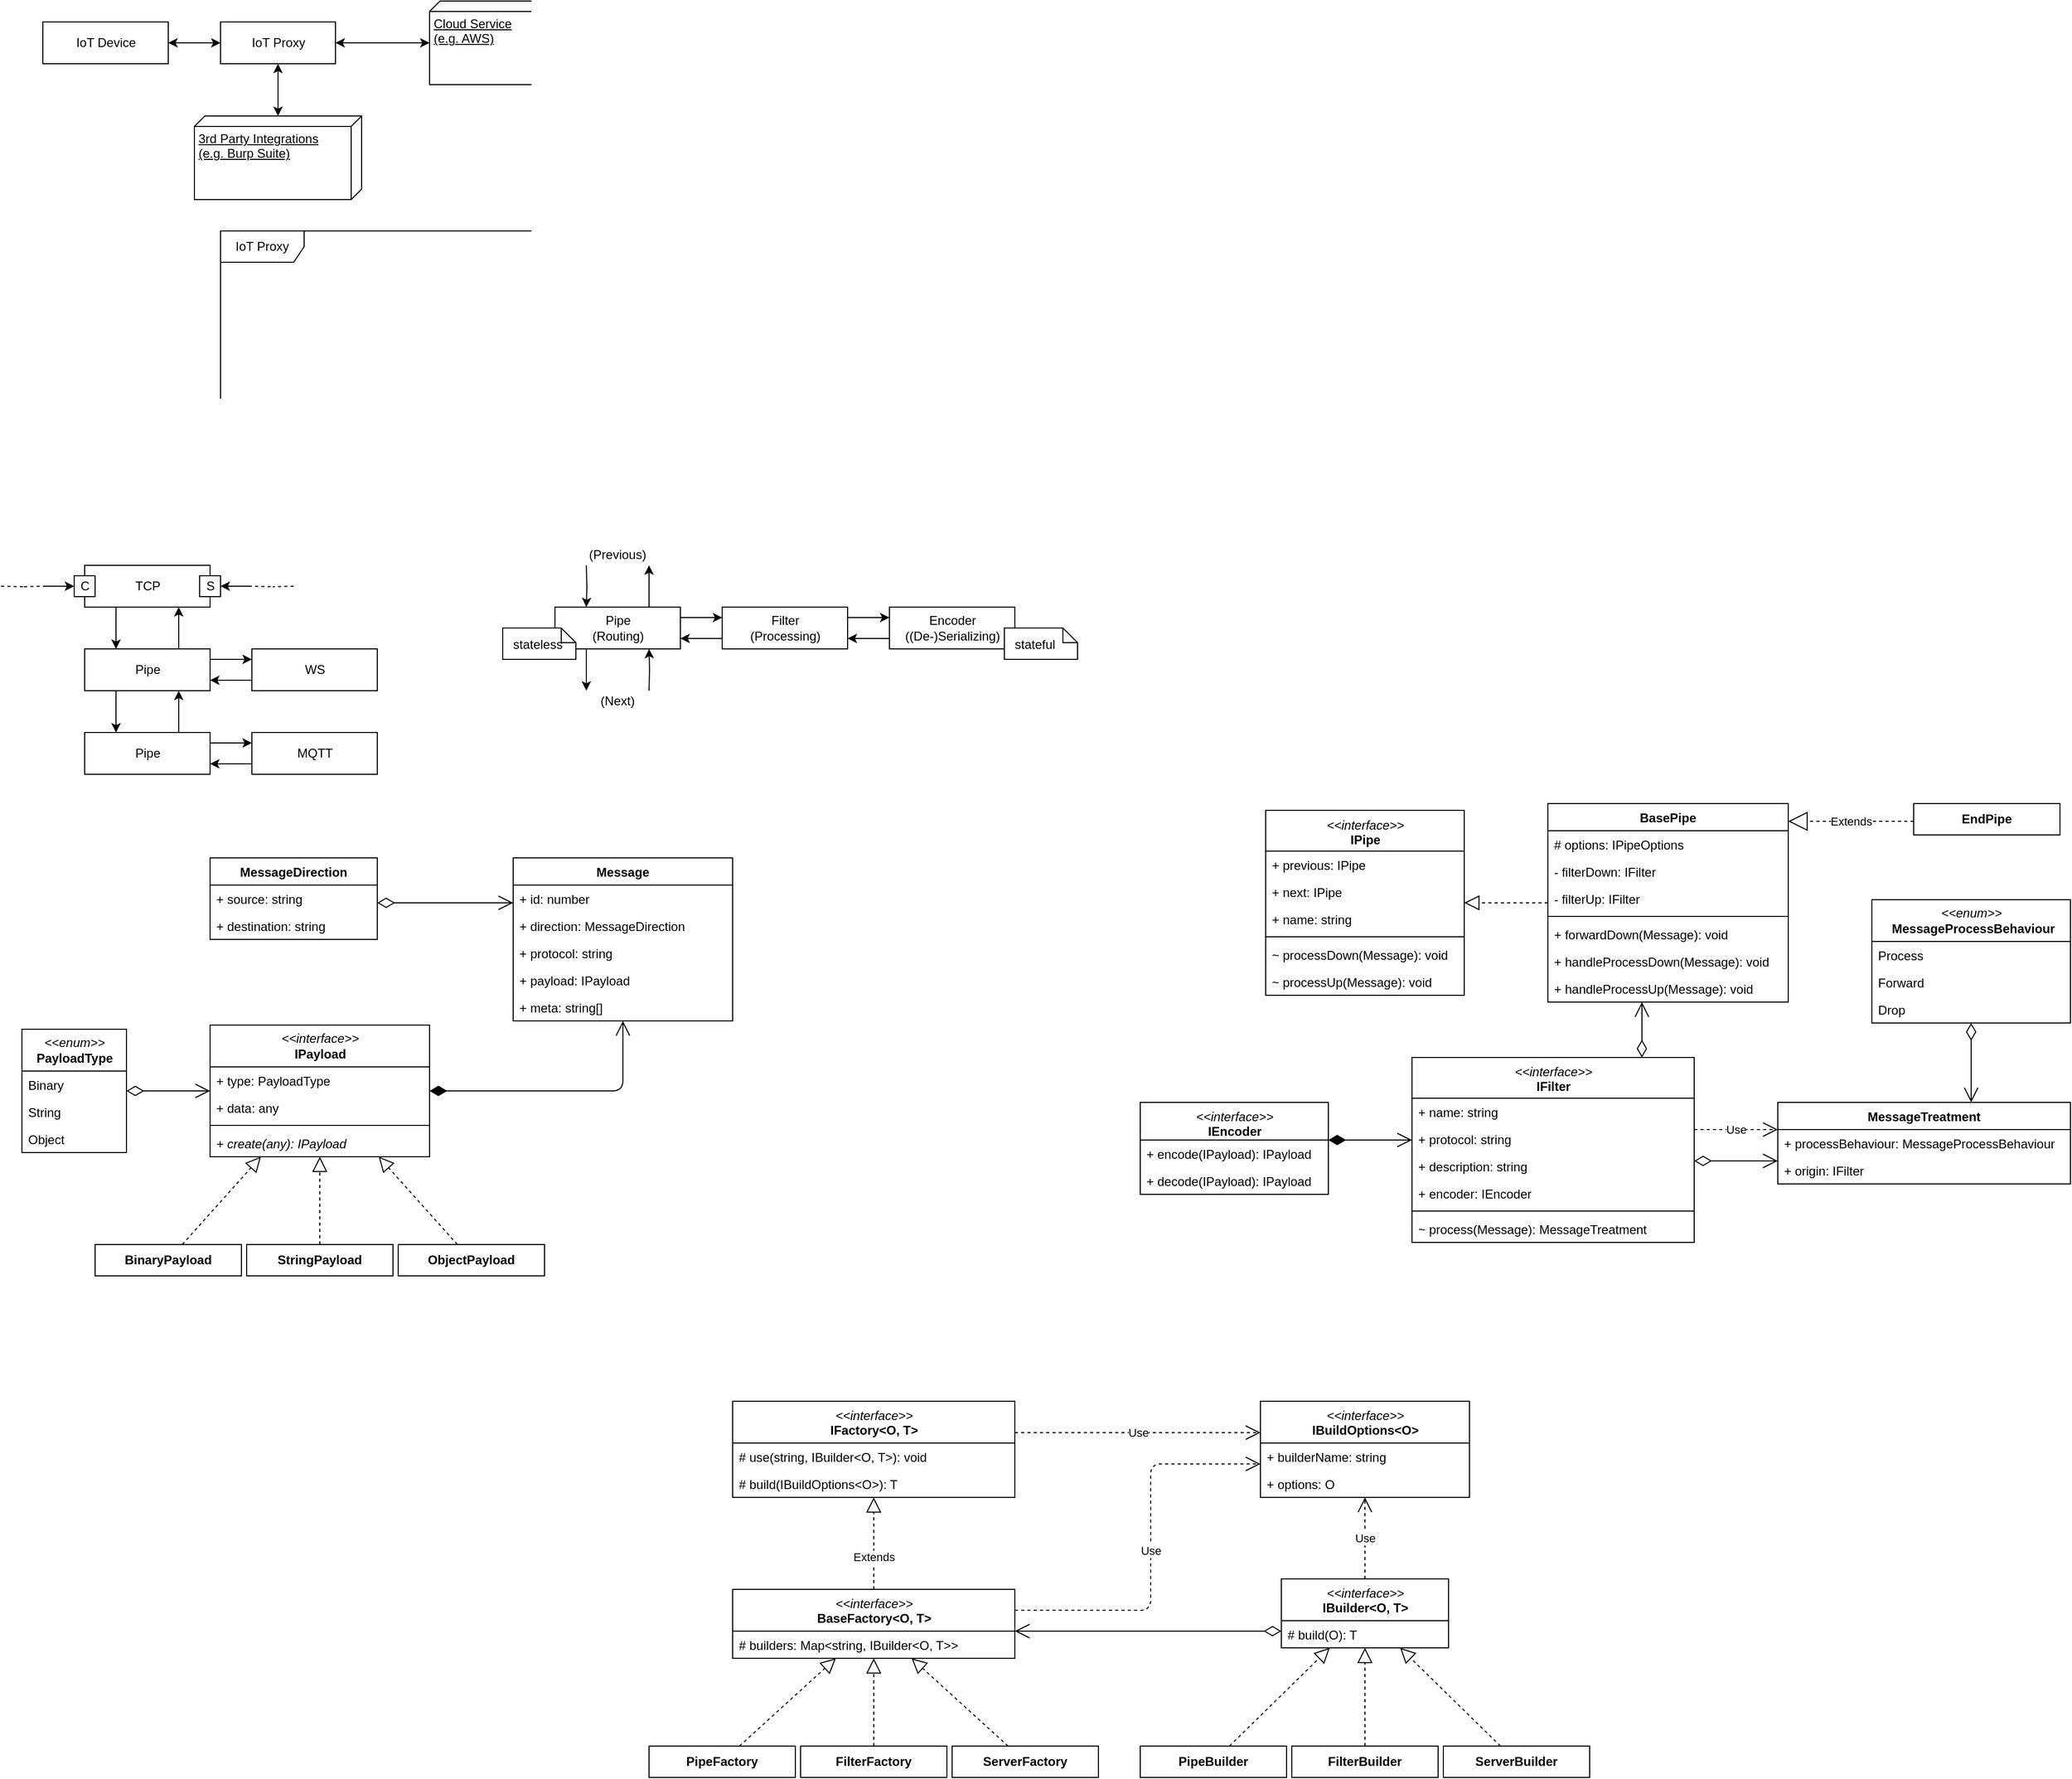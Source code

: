 <mxfile version="14.5.1" type="device"><diagram name="Page-1" id="e7e014a7-5840-1c2e-5031-d8a46d1fe8dd"><mxGraphModel dx="1182" dy="813" grid="1" gridSize="10" guides="1" tooltips="1" connect="1" arrows="1" fold="1" page="1" pageScale="1" pageWidth="1169" pageHeight="826" background="#ffffff" math="0" shadow="0"><root><mxCell id="0"/><mxCell id="1" parent="0"/><mxCell id="iKlDt2fpIuwEE6-8J945-50" style="edgeStyle=orthogonalEdgeStyle;rounded=0;orthogonalLoop=1;jettySize=auto;html=1;startArrow=classic;startFill=1;" parent="1" source="iKlDt2fpIuwEE6-8J945-46" target="MWTmTmemKWHhDhyooU7f-3" edge="1"><mxGeometry relative="1" as="geometry"><mxPoint x="320" y="140" as="targetPoint"/></mxGeometry></mxCell><mxCell id="iKlDt2fpIuwEE6-8J945-46" value="IoT Device" style="html=1;" parent="1" vertex="1"><mxGeometry x="190" y="120" width="120" height="40" as="geometry"/></mxCell><mxCell id="iKlDt2fpIuwEE6-8J945-71" style="edgeStyle=orthogonalEdgeStyle;rounded=0;orthogonalLoop=1;jettySize=auto;html=1;exitX=1;exitY=0.25;exitDx=0;exitDy=0;entryX=0;entryY=0.25;entryDx=0;entryDy=0;" parent="1" source="iKlDt2fpIuwEE6-8J945-68" target="iKlDt2fpIuwEE6-8J945-69" edge="1"><mxGeometry relative="1" as="geometry"/></mxCell><mxCell id="iKlDt2fpIuwEE6-8J945-78" style="edgeStyle=orthogonalEdgeStyle;rounded=0;orthogonalLoop=1;jettySize=auto;html=1;exitX=0.75;exitY=0;exitDx=0;exitDy=0;entryX=0.75;entryY=1;entryDx=0;entryDy=0;" parent="1" source="iKlDt2fpIuwEE6-8J945-68" target="iKlDt2fpIuwEE6-8J945-74" edge="1"><mxGeometry relative="1" as="geometry"/></mxCell><mxCell id="iKlDt2fpIuwEE6-8J945-68" value="Pipe" style="html=1;" parent="1" vertex="1"><mxGeometry x="230" y="800" width="120" height="40" as="geometry"/></mxCell><mxCell id="iKlDt2fpIuwEE6-8J945-72" style="edgeStyle=orthogonalEdgeStyle;rounded=0;orthogonalLoop=1;jettySize=auto;html=1;exitX=0;exitY=0.75;exitDx=0;exitDy=0;entryX=1;entryY=0.75;entryDx=0;entryDy=0;" parent="1" source="iKlDt2fpIuwEE6-8J945-69" target="iKlDt2fpIuwEE6-8J945-68" edge="1"><mxGeometry relative="1" as="geometry"/></mxCell><mxCell id="iKlDt2fpIuwEE6-8J945-69" value="MQTT" style="html=1;" parent="1" vertex="1"><mxGeometry x="390" y="800" width="120" height="40" as="geometry"/></mxCell><mxCell id="iKlDt2fpIuwEE6-8J945-77" style="edgeStyle=orthogonalEdgeStyle;rounded=0;orthogonalLoop=1;jettySize=auto;html=1;exitX=0.25;exitY=1;exitDx=0;exitDy=0;entryX=0.25;entryY=0;entryDx=0;entryDy=0;" parent="1" source="iKlDt2fpIuwEE6-8J945-74" target="iKlDt2fpIuwEE6-8J945-68" edge="1"><mxGeometry relative="1" as="geometry"/></mxCell><mxCell id="iKlDt2fpIuwEE6-8J945-97" style="edgeStyle=orthogonalEdgeStyle;rounded=0;orthogonalLoop=1;jettySize=auto;html=1;exitX=0.75;exitY=0;exitDx=0;exitDy=0;entryX=0.75;entryY=1;entryDx=0;entryDy=0;" parent="1" source="iKlDt2fpIuwEE6-8J945-74" target="iKlDt2fpIuwEE6-8J945-76" edge="1"><mxGeometry relative="1" as="geometry"/></mxCell><mxCell id="iKlDt2fpIuwEE6-8J945-101" style="edgeStyle=orthogonalEdgeStyle;rounded=0;orthogonalLoop=1;jettySize=auto;html=1;exitX=1;exitY=0.25;exitDx=0;exitDy=0;entryX=0;entryY=0.25;entryDx=0;entryDy=0;" parent="1" source="iKlDt2fpIuwEE6-8J945-74" target="iKlDt2fpIuwEE6-8J945-100" edge="1"><mxGeometry relative="1" as="geometry"/></mxCell><mxCell id="iKlDt2fpIuwEE6-8J945-74" value="Pipe" style="html=1;" parent="1" vertex="1"><mxGeometry x="230" y="720" width="120" height="40" as="geometry"/></mxCell><mxCell id="iKlDt2fpIuwEE6-8J945-96" style="edgeStyle=orthogonalEdgeStyle;rounded=0;orthogonalLoop=1;jettySize=auto;html=1;exitX=0.25;exitY=1;exitDx=0;exitDy=0;entryX=0.25;entryY=0;entryDx=0;entryDy=0;" parent="1" source="iKlDt2fpIuwEE6-8J945-76" target="iKlDt2fpIuwEE6-8J945-74" edge="1"><mxGeometry relative="1" as="geometry"/></mxCell><mxCell id="iKlDt2fpIuwEE6-8J945-76" value="TCP" style="html=1;" parent="1" vertex="1"><mxGeometry x="230" y="640" width="120" height="40" as="geometry"/></mxCell><mxCell id="iKlDt2fpIuwEE6-8J945-82" style="edgeStyle=orthogonalEdgeStyle;rounded=0;orthogonalLoop=1;jettySize=auto;html=1;exitX=0.75;exitY=0;exitDx=0;exitDy=0;entryX=0.75;entryY=1;entryDx=0;entryDy=0;" parent="1" source="iKlDt2fpIuwEE6-8J945-83" edge="1"><mxGeometry relative="1" as="geometry"><mxPoint x="770" y="640" as="targetPoint"/></mxGeometry></mxCell><mxCell id="iKlDt2fpIuwEE6-8J945-83" value="Pipe&lt;br&gt;(Routing)" style="html=1;" parent="1" vertex="1"><mxGeometry x="680" y="680" width="120" height="40" as="geometry"/></mxCell><mxCell id="iKlDt2fpIuwEE6-8J945-84" style="edgeStyle=orthogonalEdgeStyle;rounded=0;orthogonalLoop=1;jettySize=auto;html=1;entryX=0.25;entryY=0;entryDx=0;entryDy=0;" parent="1" target="iKlDt2fpIuwEE6-8J945-83" edge="1"><mxGeometry relative="1" as="geometry"><mxPoint x="710" y="640" as="sourcePoint"/></mxGeometry></mxCell><mxCell id="iKlDt2fpIuwEE6-8J945-86" value="(Previous)" style="text;html=1;strokeColor=none;fillColor=none;align=center;verticalAlign=middle;whiteSpace=wrap;rounded=0;" parent="1" vertex="1"><mxGeometry x="720" y="620" width="40" height="20" as="geometry"/></mxCell><mxCell id="iKlDt2fpIuwEE6-8J945-87" style="edgeStyle=orthogonalEdgeStyle;rounded=0;orthogonalLoop=1;jettySize=auto;html=1;exitX=0.25;exitY=1;exitDx=0;exitDy=0;" parent="1" source="iKlDt2fpIuwEE6-8J945-83" edge="1"><mxGeometry relative="1" as="geometry"><mxPoint x="720" y="650" as="sourcePoint"/><mxPoint x="710" y="760" as="targetPoint"/></mxGeometry></mxCell><mxCell id="iKlDt2fpIuwEE6-8J945-88" style="edgeStyle=orthogonalEdgeStyle;rounded=0;orthogonalLoop=1;jettySize=auto;html=1;entryX=0.75;entryY=1;entryDx=0;entryDy=0;" parent="1" target="iKlDt2fpIuwEE6-8J945-83" edge="1"><mxGeometry relative="1" as="geometry"><mxPoint x="770" y="760" as="sourcePoint"/><mxPoint x="780" y="650" as="targetPoint"/></mxGeometry></mxCell><mxCell id="iKlDt2fpIuwEE6-8J945-89" value="(Next)" style="text;html=1;strokeColor=none;fillColor=none;align=center;verticalAlign=middle;whiteSpace=wrap;rounded=0;" parent="1" vertex="1"><mxGeometry x="720" y="760" width="40" height="20" as="geometry"/></mxCell><mxCell id="iKlDt2fpIuwEE6-8J945-93" style="edgeStyle=orthogonalEdgeStyle;rounded=0;orthogonalLoop=1;jettySize=auto;html=1;exitX=1;exitY=0.25;exitDx=0;exitDy=0;entryX=0;entryY=0.25;entryDx=0;entryDy=0;" parent="1" source="iKlDt2fpIuwEE6-8J945-83" target="MWTmTmemKWHhDhyooU7f-8" edge="1"><mxGeometry relative="1" as="geometry"><mxPoint x="370" y="620" as="sourcePoint"/><mxPoint x="840" y="690" as="targetPoint"/></mxGeometry></mxCell><mxCell id="iKlDt2fpIuwEE6-8J945-95" style="edgeStyle=orthogonalEdgeStyle;rounded=0;orthogonalLoop=1;jettySize=auto;html=1;entryX=1;entryY=0.75;entryDx=0;entryDy=0;exitX=0;exitY=0.75;exitDx=0;exitDy=0;" parent="1" source="MWTmTmemKWHhDhyooU7f-8" target="iKlDt2fpIuwEE6-8J945-83" edge="1"><mxGeometry relative="1" as="geometry"><mxPoint x="840" y="710" as="sourcePoint"/><mxPoint x="850" y="700" as="targetPoint"/></mxGeometry></mxCell><mxCell id="iKlDt2fpIuwEE6-8J945-98" value="C" style="html=1;" parent="1" vertex="1"><mxGeometry x="220" y="650" width="20" height="20" as="geometry"/></mxCell><mxCell id="MWTmTmemKWHhDhyooU7f-10" style="edgeStyle=orthogonalEdgeStyle;rounded=0;orthogonalLoop=1;jettySize=auto;html=1;startArrow=none;startFill=0;entryX=1;entryY=0.5;entryDx=0;entryDy=0;" parent="1" target="iKlDt2fpIuwEE6-8J945-99" edge="1"><mxGeometry relative="1" as="geometry"><mxPoint x="430" y="660" as="targetPoint"/><mxPoint x="390" y="660" as="sourcePoint"/></mxGeometry></mxCell><mxCell id="iKlDt2fpIuwEE6-8J945-99" value="S" style="html=1;" parent="1" vertex="1"><mxGeometry x="340" y="650" width="20" height="20" as="geometry"/></mxCell><mxCell id="iKlDt2fpIuwEE6-8J945-102" style="edgeStyle=orthogonalEdgeStyle;rounded=0;orthogonalLoop=1;jettySize=auto;html=1;exitX=0;exitY=0.75;exitDx=0;exitDy=0;entryX=1;entryY=0.75;entryDx=0;entryDy=0;" parent="1" source="iKlDt2fpIuwEE6-8J945-100" target="iKlDt2fpIuwEE6-8J945-74" edge="1"><mxGeometry relative="1" as="geometry"/></mxCell><mxCell id="iKlDt2fpIuwEE6-8J945-100" value="WS" style="html=1;" parent="1" vertex="1"><mxGeometry x="390" y="720" width="120" height="40" as="geometry"/></mxCell><mxCell id="MWTmTmemKWHhDhyooU7f-1" value="3rd Party Integrations&lt;br&gt;(e.g. Burp Suite)" style="verticalAlign=top;align=left;spacingTop=8;spacingLeft=2;spacingRight=12;shape=cube;size=10;direction=south;fontStyle=4;html=1;" parent="1" vertex="1"><mxGeometry x="335" y="210" width="160" height="80" as="geometry"/></mxCell><mxCell id="MWTmTmemKWHhDhyooU7f-2" value="Cloud Service&lt;br&gt;(e.g. AWS)" style="verticalAlign=top;align=left;spacingTop=8;spacingLeft=2;spacingRight=12;shape=cube;size=10;direction=south;fontStyle=4;html=1;" parent="1" vertex="1"><mxGeometry x="560" y="100" width="130" height="80" as="geometry"/></mxCell><mxCell id="MWTmTmemKWHhDhyooU7f-4" style="edgeStyle=orthogonalEdgeStyle;rounded=0;orthogonalLoop=1;jettySize=auto;html=1;startArrow=classic;startFill=1;" parent="1" source="MWTmTmemKWHhDhyooU7f-3" target="MWTmTmemKWHhDhyooU7f-2" edge="1"><mxGeometry relative="1" as="geometry"/></mxCell><mxCell id="MWTmTmemKWHhDhyooU7f-6" style="edgeStyle=orthogonalEdgeStyle;rounded=0;orthogonalLoop=1;jettySize=auto;html=1;exitX=0.5;exitY=1;exitDx=0;exitDy=0;startArrow=classic;startFill=1;" parent="1" source="MWTmTmemKWHhDhyooU7f-3" target="MWTmTmemKWHhDhyooU7f-1" edge="1"><mxGeometry relative="1" as="geometry"/></mxCell><mxCell id="MWTmTmemKWHhDhyooU7f-3" value="IoT Proxy" style="html=1;" parent="1" vertex="1"><mxGeometry x="360" y="120" width="110" height="40" as="geometry"/></mxCell><mxCell id="MWTmTmemKWHhDhyooU7f-7" value="IoT Proxy" style="shape=umlFrame;whiteSpace=wrap;html=1;width=80;height=30;" parent="1" vertex="1"><mxGeometry x="360" y="320" width="300" height="200" as="geometry"/></mxCell><mxCell id="MWTmTmemKWHhDhyooU7f-8" value="Filter&lt;br&gt;(Processing)" style="html=1;" parent="1" vertex="1"><mxGeometry x="840" y="680" width="120" height="40" as="geometry"/></mxCell><mxCell id="MWTmTmemKWHhDhyooU7f-11" style="edgeStyle=orthogonalEdgeStyle;rounded=0;orthogonalLoop=1;jettySize=auto;html=1;startArrow=none;startFill=0;entryX=0;entryY=0.5;entryDx=0;entryDy=0;" parent="1" target="iKlDt2fpIuwEE6-8J945-98" edge="1"><mxGeometry relative="1" as="geometry"><mxPoint x="370" y="670" as="targetPoint"/><mxPoint x="190" y="660" as="sourcePoint"/></mxGeometry></mxCell><mxCell id="MWTmTmemKWHhDhyooU7f-12" style="edgeStyle=orthogonalEdgeStyle;rounded=0;orthogonalLoop=1;jettySize=auto;html=1;startArrow=none;startFill=0;endArrow=none;endFill=0;dashed=1;" parent="1" edge="1"><mxGeometry relative="1" as="geometry"><mxPoint x="390" y="660" as="targetPoint"/><mxPoint x="430" y="660" as="sourcePoint"/></mxGeometry></mxCell><mxCell id="MWTmTmemKWHhDhyooU7f-13" style="edgeStyle=orthogonalEdgeStyle;rounded=0;orthogonalLoop=1;jettySize=auto;html=1;startArrow=none;startFill=0;endArrow=none;endFill=0;dashed=1;" parent="1" edge="1"><mxGeometry relative="1" as="geometry"><mxPoint x="190" y="660" as="targetPoint"/><mxPoint x="150" y="660" as="sourcePoint"/></mxGeometry></mxCell><mxCell id="MWTmTmemKWHhDhyooU7f-27" value="Message" style="swimlane;fontStyle=1;childLayout=stackLayout;horizontal=1;startSize=26;fillColor=none;horizontalStack=0;resizeParent=1;resizeParentMax=0;resizeLast=0;collapsible=1;marginBottom=0;" parent="1" vertex="1"><mxGeometry x="640" y="920" width="210" height="156" as="geometry"/></mxCell><mxCell id="MWTmTmemKWHhDhyooU7f-28" value="+ id: number" style="text;strokeColor=none;fillColor=none;align=left;verticalAlign=top;spacingLeft=4;spacingRight=4;overflow=hidden;rotatable=0;points=[[0,0.5],[1,0.5]];portConstraint=eastwest;" parent="MWTmTmemKWHhDhyooU7f-27" vertex="1"><mxGeometry y="26" width="210" height="26" as="geometry"/></mxCell><mxCell id="MWTmTmemKWHhDhyooU7f-29" value="+ direction: MessageDirection" style="text;strokeColor=none;fillColor=none;align=left;verticalAlign=top;spacingLeft=4;spacingRight=4;overflow=hidden;rotatable=0;points=[[0,0.5],[1,0.5]];portConstraint=eastwest;" parent="MWTmTmemKWHhDhyooU7f-27" vertex="1"><mxGeometry y="52" width="210" height="26" as="geometry"/></mxCell><mxCell id="MWTmTmemKWHhDhyooU7f-30" value="+ protocol: string" style="text;strokeColor=none;fillColor=none;align=left;verticalAlign=top;spacingLeft=4;spacingRight=4;overflow=hidden;rotatable=0;points=[[0,0.5],[1,0.5]];portConstraint=eastwest;" parent="MWTmTmemKWHhDhyooU7f-27" vertex="1"><mxGeometry y="78" width="210" height="26" as="geometry"/></mxCell><mxCell id="MWTmTmemKWHhDhyooU7f-31" value="+ payload: IPayload" style="text;strokeColor=none;fillColor=none;align=left;verticalAlign=top;spacingLeft=4;spacingRight=4;overflow=hidden;rotatable=0;points=[[0,0.5],[1,0.5]];portConstraint=eastwest;" parent="MWTmTmemKWHhDhyooU7f-27" vertex="1"><mxGeometry y="104" width="210" height="26" as="geometry"/></mxCell><mxCell id="MWTmTmemKWHhDhyooU7f-32" value="+ meta: string[]" style="text;strokeColor=none;fillColor=none;align=left;verticalAlign=top;spacingLeft=4;spacingRight=4;overflow=hidden;rotatable=0;points=[[0,0.5],[1,0.5]];portConstraint=eastwest;" parent="MWTmTmemKWHhDhyooU7f-27" vertex="1"><mxGeometry y="130" width="210" height="26" as="geometry"/></mxCell><mxCell id="MWTmTmemKWHhDhyooU7f-40" value="stateless" style="shape=note;whiteSpace=wrap;html=1;size=14;verticalAlign=top;align=left;spacingTop=2;spacingLeft=8;" parent="1" vertex="1"><mxGeometry x="630" y="700" width="70" height="30" as="geometry"/></mxCell><mxCell id="kEnRgQY86cDcih0Kn-0B-5" value="Encoder&lt;br&gt;((De-)Serializing)" style="html=1;" parent="1" vertex="1"><mxGeometry x="1000" y="680" width="120" height="40" as="geometry"/></mxCell><mxCell id="kEnRgQY86cDcih0Kn-0B-6" style="edgeStyle=orthogonalEdgeStyle;rounded=0;orthogonalLoop=1;jettySize=auto;html=1;" parent="1" source="MWTmTmemKWHhDhyooU7f-8" target="kEnRgQY86cDcih0Kn-0B-5" edge="1"><mxGeometry relative="1" as="geometry"><mxPoint x="810" y="700" as="sourcePoint"/><mxPoint x="850" y="700" as="targetPoint"/><Array as="points"><mxPoint x="980" y="690"/><mxPoint x="980" y="690"/></Array></mxGeometry></mxCell><mxCell id="kEnRgQY86cDcih0Kn-0B-7" style="edgeStyle=orthogonalEdgeStyle;rounded=0;orthogonalLoop=1;jettySize=auto;html=1;" parent="1" source="kEnRgQY86cDcih0Kn-0B-5" target="MWTmTmemKWHhDhyooU7f-8" edge="1"><mxGeometry relative="1" as="geometry"><mxPoint x="850" y="720" as="sourcePoint"/><mxPoint x="810" y="720" as="targetPoint"/><Array as="points"><mxPoint x="980" y="710"/><mxPoint x="980" y="710"/></Array></mxGeometry></mxCell><mxCell id="MWTmTmemKWHhDhyooU7f-39" value="stateful" style="shape=note;whiteSpace=wrap;html=1;size=14;verticalAlign=top;align=left;spacingTop=2;spacingLeft=8;" parent="1" vertex="1"><mxGeometry x="1110" y="700" width="70" height="30" as="geometry"/></mxCell><mxCell id="kEnRgQY86cDcih0Kn-0B-14" value="&lt;i style=&quot;font-weight: normal&quot;&gt;&amp;lt;&amp;lt;interface&amp;gt;&amp;gt;&lt;/i&gt;&lt;br&gt;IPipe" style="swimlane;fontStyle=1;align=center;verticalAlign=top;childLayout=stackLayout;horizontal=1;startSize=39;horizontalStack=0;resizeParent=1;resizeParentMax=0;resizeLast=0;collapsible=1;marginBottom=0;html=1;" parent="1" vertex="1"><mxGeometry x="1360" y="874.5" width="190" height="177" as="geometry"/></mxCell><mxCell id="kEnRgQY86cDcih0Kn-0B-15" value="+ previous: IPipe" style="text;strokeColor=none;fillColor=none;align=left;verticalAlign=top;spacingLeft=4;spacingRight=4;overflow=hidden;rotatable=0;points=[[0,0.5],[1,0.5]];portConstraint=eastwest;" parent="kEnRgQY86cDcih0Kn-0B-14" vertex="1"><mxGeometry y="39" width="190" height="26" as="geometry"/></mxCell><mxCell id="kEnRgQY86cDcih0Kn-0B-19" value="+ next: IPipe" style="text;strokeColor=none;fillColor=none;align=left;verticalAlign=top;spacingLeft=4;spacingRight=4;overflow=hidden;rotatable=0;points=[[0,0.5],[1,0.5]];portConstraint=eastwest;" parent="kEnRgQY86cDcih0Kn-0B-14" vertex="1"><mxGeometry y="65" width="190" height="26" as="geometry"/></mxCell><mxCell id="kEnRgQY86cDcih0Kn-0B-21" value="+ name: string" style="text;strokeColor=none;fillColor=none;align=left;verticalAlign=top;spacingLeft=4;spacingRight=4;overflow=hidden;rotatable=0;points=[[0,0.5],[1,0.5]];portConstraint=eastwest;" parent="kEnRgQY86cDcih0Kn-0B-14" vertex="1"><mxGeometry y="91" width="190" height="26" as="geometry"/></mxCell><mxCell id="kEnRgQY86cDcih0Kn-0B-16" value="" style="line;strokeWidth=1;fillColor=none;align=left;verticalAlign=middle;spacingTop=-1;spacingLeft=3;spacingRight=3;rotatable=0;labelPosition=right;points=[];portConstraint=eastwest;" parent="kEnRgQY86cDcih0Kn-0B-14" vertex="1"><mxGeometry y="117" width="190" height="8" as="geometry"/></mxCell><mxCell id="kEnRgQY86cDcih0Kn-0B-17" value="~ processDown(Message): void" style="text;strokeColor=none;fillColor=none;align=left;verticalAlign=top;spacingLeft=4;spacingRight=4;overflow=hidden;rotatable=0;points=[[0,0.5],[1,0.5]];portConstraint=eastwest;" parent="kEnRgQY86cDcih0Kn-0B-14" vertex="1"><mxGeometry y="125" width="190" height="26" as="geometry"/></mxCell><mxCell id="kEnRgQY86cDcih0Kn-0B-24" value="~ processUp(Message): void" style="text;strokeColor=none;fillColor=none;align=left;verticalAlign=top;spacingLeft=4;spacingRight=4;overflow=hidden;rotatable=0;points=[[0,0.5],[1,0.5]];portConstraint=eastwest;" parent="kEnRgQY86cDcih0Kn-0B-14" vertex="1"><mxGeometry y="151" width="190" height="26" as="geometry"/></mxCell><mxCell id="kEnRgQY86cDcih0Kn-0B-25" value="MessageDirection" style="swimlane;fontStyle=1;childLayout=stackLayout;horizontal=1;startSize=26;fillColor=none;horizontalStack=0;resizeParent=1;resizeParentMax=0;resizeLast=0;collapsible=1;marginBottom=0;" parent="1" vertex="1"><mxGeometry x="350" y="920" width="160" height="78" as="geometry"/></mxCell><mxCell id="kEnRgQY86cDcih0Kn-0B-26" value="+ source: string" style="text;strokeColor=none;fillColor=none;align=left;verticalAlign=top;spacingLeft=4;spacingRight=4;overflow=hidden;rotatable=0;points=[[0,0.5],[1,0.5]];portConstraint=eastwest;" parent="kEnRgQY86cDcih0Kn-0B-25" vertex="1"><mxGeometry y="26" width="160" height="26" as="geometry"/></mxCell><mxCell id="kEnRgQY86cDcih0Kn-0B-27" value="+ destination: string" style="text;strokeColor=none;fillColor=none;align=left;verticalAlign=top;spacingLeft=4;spacingRight=4;overflow=hidden;rotatable=0;points=[[0,0.5],[1,0.5]];portConstraint=eastwest;" parent="kEnRgQY86cDcih0Kn-0B-25" vertex="1"><mxGeometry y="52" width="160" height="26" as="geometry"/></mxCell><mxCell id="kEnRgQY86cDcih0Kn-0B-31" value="&lt;i style=&quot;font-weight: normal&quot;&gt;&amp;lt;&amp;lt;interface&amp;gt;&amp;gt;&lt;/i&gt;&lt;br&gt;IPayload" style="swimlane;fontStyle=1;childLayout=stackLayout;horizontal=1;startSize=40;fillColor=none;horizontalStack=0;resizeParent=1;resizeParentMax=0;resizeLast=0;collapsible=1;marginBottom=0;html=1;" parent="1" vertex="1"><mxGeometry x="350" y="1080" width="210" height="126" as="geometry"/></mxCell><mxCell id="kEnRgQY86cDcih0Kn-0B-32" value="+ type: PayloadType" style="text;strokeColor=none;fillColor=none;align=left;verticalAlign=top;spacingLeft=4;spacingRight=4;overflow=hidden;rotatable=0;points=[[0,0.5],[1,0.5]];portConstraint=eastwest;" parent="kEnRgQY86cDcih0Kn-0B-31" vertex="1"><mxGeometry y="40" width="210" height="26" as="geometry"/></mxCell><mxCell id="kEnRgQY86cDcih0Kn-0B-33" value="+ data: any" style="text;strokeColor=none;fillColor=none;align=left;verticalAlign=top;spacingLeft=4;spacingRight=4;overflow=hidden;rotatable=0;points=[[0,0.5],[1,0.5]];portConstraint=eastwest;" parent="kEnRgQY86cDcih0Kn-0B-31" vertex="1"><mxGeometry y="66" width="210" height="26" as="geometry"/></mxCell><mxCell id="kEnRgQY86cDcih0Kn-0B-34" value="" style="line;strokeWidth=1;fillColor=none;align=left;verticalAlign=middle;spacingTop=-1;spacingLeft=3;spacingRight=3;rotatable=0;labelPosition=right;points=[];portConstraint=eastwest;" parent="kEnRgQY86cDcih0Kn-0B-31" vertex="1"><mxGeometry y="92" width="210" height="8" as="geometry"/></mxCell><mxCell id="kEnRgQY86cDcih0Kn-0B-35" value="+ create(any): IPayload" style="text;strokeColor=none;fillColor=none;align=left;verticalAlign=top;spacingLeft=4;spacingRight=4;overflow=hidden;rotatable=0;points=[[0,0.5],[1,0.5]];portConstraint=eastwest;fontStyle=2" parent="kEnRgQY86cDcih0Kn-0B-31" vertex="1"><mxGeometry y="100" width="210" height="26" as="geometry"/></mxCell><mxCell id="kEnRgQY86cDcih0Kn-0B-42" value="BinaryPayload" style="rounded=0;whiteSpace=wrap;html=1;fontStyle=1" parent="1" vertex="1"><mxGeometry x="240" y="1290" width="140" height="30" as="geometry"/></mxCell><mxCell id="kEnRgQY86cDcih0Kn-0B-43" value="StringPayload" style="rounded=0;whiteSpace=wrap;html=1;fontStyle=1" parent="1" vertex="1"><mxGeometry x="385" y="1290" width="140" height="30" as="geometry"/></mxCell><mxCell id="kEnRgQY86cDcih0Kn-0B-44" value="ObjectPayload" style="rounded=0;whiteSpace=wrap;html=1;fontStyle=1" parent="1" vertex="1"><mxGeometry x="530" y="1290" width="140" height="30" as="geometry"/></mxCell><mxCell id="kEnRgQY86cDcih0Kn-0B-45" value="" style="endArrow=block;endFill=0;endSize=12;html=1;dashed=1;" parent="1" source="kEnRgQY86cDcih0Kn-0B-42" target="kEnRgQY86cDcih0Kn-0B-31" edge="1"><mxGeometry width="160" relative="1" as="geometry"><mxPoint x="400" y="1320" as="sourcePoint"/><mxPoint x="560" y="1320" as="targetPoint"/></mxGeometry></mxCell><mxCell id="kEnRgQY86cDcih0Kn-0B-46" value="" style="endArrow=block;endFill=0;endSize=12;html=1;dashed=1;" parent="1" source="kEnRgQY86cDcih0Kn-0B-43" target="kEnRgQY86cDcih0Kn-0B-31" edge="1"><mxGeometry width="160" relative="1" as="geometry"><mxPoint x="394.817" y="1250" as="sourcePoint"/><mxPoint x="407.018" y="1212" as="targetPoint"/></mxGeometry></mxCell><mxCell id="kEnRgQY86cDcih0Kn-0B-47" value="" style="endArrow=block;endFill=0;endSize=12;html=1;dashed=1;" parent="1" source="kEnRgQY86cDcih0Kn-0B-44" target="kEnRgQY86cDcih0Kn-0B-31" edge="1"><mxGeometry width="160" relative="1" as="geometry"><mxPoint x="532.798" y="1250" as="sourcePoint"/><mxPoint x="489.22" y="1212" as="targetPoint"/></mxGeometry></mxCell><mxCell id="kEnRgQY86cDcih0Kn-0B-48" value="" style="endArrow=open;html=1;endSize=12;startArrow=diamondThin;startSize=14;startFill=1;edgeStyle=orthogonalEdgeStyle;align=left;verticalAlign=bottom;" parent="1" source="kEnRgQY86cDcih0Kn-0B-31" target="MWTmTmemKWHhDhyooU7f-27" edge="1"><mxGeometry x="-0.404" y="26" relative="1" as="geometry"><mxPoint x="560" y="1150" as="sourcePoint"/><mxPoint x="720" y="1150" as="targetPoint"/><mxPoint as="offset"/></mxGeometry></mxCell><mxCell id="kEnRgQY86cDcih0Kn-0B-49" value="" style="endArrow=open;html=1;endSize=12;startArrow=diamondThin;startSize=14;startFill=0;edgeStyle=orthogonalEdgeStyle;align=left;verticalAlign=bottom;" parent="1" source="kEnRgQY86cDcih0Kn-0B-25" target="MWTmTmemKWHhDhyooU7f-27" edge="1"><mxGeometry x="-0.404" y="26" relative="1" as="geometry"><mxPoint x="530" y="1116" as="sourcePoint"/><mxPoint x="705" y="1056" as="targetPoint"/><mxPoint as="offset"/><Array as="points"><mxPoint x="610" y="963"/><mxPoint x="610" y="963"/></Array></mxGeometry></mxCell><mxCell id="kEnRgQY86cDcih0Kn-0B-60" value="BasePipe" style="swimlane;fontStyle=1;align=center;verticalAlign=top;childLayout=stackLayout;horizontal=1;startSize=26;horizontalStack=0;resizeParent=1;resizeParentMax=0;resizeLast=0;collapsible=1;marginBottom=0;" parent="1" vertex="1"><mxGeometry x="1630" y="868" width="230" height="190" as="geometry"/></mxCell><mxCell id="kEnRgQY86cDcih0Kn-0B-61" value="# options: IPipeOptions" style="text;strokeColor=none;fillColor=none;align=left;verticalAlign=top;spacingLeft=4;spacingRight=4;overflow=hidden;rotatable=0;points=[[0,0.5],[1,0.5]];portConstraint=eastwest;" parent="kEnRgQY86cDcih0Kn-0B-60" vertex="1"><mxGeometry y="26" width="230" height="26" as="geometry"/></mxCell><mxCell id="kEnRgQY86cDcih0Kn-0B-62" value="- filterDown: IFilter" style="text;strokeColor=none;fillColor=none;align=left;verticalAlign=top;spacingLeft=4;spacingRight=4;overflow=hidden;rotatable=0;points=[[0,0.5],[1,0.5]];portConstraint=eastwest;" parent="kEnRgQY86cDcih0Kn-0B-60" vertex="1"><mxGeometry y="52" width="230" height="26" as="geometry"/></mxCell><mxCell id="kEnRgQY86cDcih0Kn-0B-63" value="- filterUp: IFilter" style="text;strokeColor=none;fillColor=none;align=left;verticalAlign=top;spacingLeft=4;spacingRight=4;overflow=hidden;rotatable=0;points=[[0,0.5],[1,0.5]];portConstraint=eastwest;" parent="kEnRgQY86cDcih0Kn-0B-60" vertex="1"><mxGeometry y="78" width="230" height="26" as="geometry"/></mxCell><mxCell id="kEnRgQY86cDcih0Kn-0B-64" value="" style="line;strokeWidth=1;fillColor=none;align=left;verticalAlign=middle;spacingTop=-1;spacingLeft=3;spacingRight=3;rotatable=0;labelPosition=right;points=[];portConstraint=eastwest;" parent="kEnRgQY86cDcih0Kn-0B-60" vertex="1"><mxGeometry y="104" width="230" height="8" as="geometry"/></mxCell><mxCell id="kEnRgQY86cDcih0Kn-0B-65" value="+ forwardDown(Message): void" style="text;strokeColor=none;fillColor=none;align=left;verticalAlign=top;spacingLeft=4;spacingRight=4;overflow=hidden;rotatable=0;points=[[0,0.5],[1,0.5]];portConstraint=eastwest;" parent="kEnRgQY86cDcih0Kn-0B-60" vertex="1"><mxGeometry y="112" width="230" height="26" as="geometry"/></mxCell><mxCell id="kEnRgQY86cDcih0Kn-0B-67" value="+ handleProcessDown(Message): void" style="text;strokeColor=none;fillColor=none;align=left;verticalAlign=top;spacingLeft=4;spacingRight=4;overflow=hidden;rotatable=0;points=[[0,0.5],[1,0.5]];portConstraint=eastwest;" parent="kEnRgQY86cDcih0Kn-0B-60" vertex="1"><mxGeometry y="138" width="230" height="26" as="geometry"/></mxCell><mxCell id="kEnRgQY86cDcih0Kn-0B-66" value="+ handleProcessUp(Message): void" style="text;strokeColor=none;fillColor=none;align=left;verticalAlign=top;spacingLeft=4;spacingRight=4;overflow=hidden;rotatable=0;points=[[0,0.5],[1,0.5]];portConstraint=eastwest;" parent="kEnRgQY86cDcih0Kn-0B-60" vertex="1"><mxGeometry y="164" width="230" height="26" as="geometry"/></mxCell><mxCell id="kEnRgQY86cDcih0Kn-0B-68" value="" style="endArrow=block;endFill=0;endSize=12;html=1;dashed=1;" parent="1" source="kEnRgQY86cDcih0Kn-0B-60" target="kEnRgQY86cDcih0Kn-0B-14" edge="1"><mxGeometry width="160" relative="1" as="geometry"><mxPoint x="1049.906" y="1260" as="sourcePoint"/><mxPoint x="961.352" y="1172" as="targetPoint"/></mxGeometry></mxCell><mxCell id="kEnRgQY86cDcih0Kn-0B-74" value="&lt;b&gt;EndPipe&lt;/b&gt;" style="rounded=0;whiteSpace=wrap;html=1;" parent="1" vertex="1"><mxGeometry x="1980" y="868" width="140" height="30" as="geometry"/></mxCell><mxCell id="kEnRgQY86cDcih0Kn-0B-77" value="&lt;i style=&quot;font-weight: normal&quot;&gt;&amp;lt;&amp;lt;interface&amp;gt;&amp;gt;&lt;/i&gt;&lt;br&gt;IFilter" style="swimlane;fontStyle=1;align=center;verticalAlign=top;childLayout=stackLayout;horizontal=1;startSize=39;horizontalStack=0;resizeParent=1;resizeParentMax=0;resizeLast=0;collapsible=1;marginBottom=0;html=1;" parent="1" vertex="1"><mxGeometry x="1500" y="1111" width="270" height="177" as="geometry"/></mxCell><mxCell id="kEnRgQY86cDcih0Kn-0B-78" value="+ name: string" style="text;strokeColor=none;fillColor=none;align=left;verticalAlign=top;spacingLeft=4;spacingRight=4;overflow=hidden;rotatable=0;points=[[0,0.5],[1,0.5]];portConstraint=eastwest;" parent="kEnRgQY86cDcih0Kn-0B-77" vertex="1"><mxGeometry y="39" width="270" height="26" as="geometry"/></mxCell><mxCell id="kEnRgQY86cDcih0Kn-0B-79" value="+ protocol: string" style="text;strokeColor=none;fillColor=none;align=left;verticalAlign=top;spacingLeft=4;spacingRight=4;overflow=hidden;rotatable=0;points=[[0,0.5],[1,0.5]];portConstraint=eastwest;" parent="kEnRgQY86cDcih0Kn-0B-77" vertex="1"><mxGeometry y="65" width="270" height="26" as="geometry"/></mxCell><mxCell id="kEnRgQY86cDcih0Kn-0B-80" value="+ description: string" style="text;strokeColor=none;fillColor=none;align=left;verticalAlign=top;spacingLeft=4;spacingRight=4;overflow=hidden;rotatable=0;points=[[0,0.5],[1,0.5]];portConstraint=eastwest;" parent="kEnRgQY86cDcih0Kn-0B-77" vertex="1"><mxGeometry y="91" width="270" height="26" as="geometry"/></mxCell><mxCell id="kEnRgQY86cDcih0Kn-0B-84" value="+ encoder: IEncoder" style="text;strokeColor=none;fillColor=none;align=left;verticalAlign=top;spacingLeft=4;spacingRight=4;overflow=hidden;rotatable=0;points=[[0,0.5],[1,0.5]];portConstraint=eastwest;" parent="kEnRgQY86cDcih0Kn-0B-77" vertex="1"><mxGeometry y="117" width="270" height="26" as="geometry"/></mxCell><mxCell id="kEnRgQY86cDcih0Kn-0B-81" value="" style="line;strokeWidth=1;fillColor=none;align=left;verticalAlign=middle;spacingTop=-1;spacingLeft=3;spacingRight=3;rotatable=0;labelPosition=right;points=[];portConstraint=eastwest;" parent="kEnRgQY86cDcih0Kn-0B-77" vertex="1"><mxGeometry y="143" width="270" height="8" as="geometry"/></mxCell><mxCell id="kEnRgQY86cDcih0Kn-0B-82" value="~ process(Message): MessageTreatment" style="text;strokeColor=none;fillColor=none;align=left;verticalAlign=top;spacingLeft=4;spacingRight=4;overflow=hidden;rotatable=0;points=[[0,0.5],[1,0.5]];portConstraint=eastwest;" parent="kEnRgQY86cDcih0Kn-0B-77" vertex="1"><mxGeometry y="151" width="270" height="26" as="geometry"/></mxCell><mxCell id="kEnRgQY86cDcih0Kn-0B-85" value="&lt;span style=&quot;font-weight: normal&quot;&gt;&lt;i&gt;&amp;lt;&amp;lt;enum&amp;gt;&amp;gt;&lt;/i&gt;&lt;/span&gt;&lt;br&gt;PayloadType" style="swimlane;fontStyle=1;childLayout=stackLayout;horizontal=1;startSize=40;fillColor=none;horizontalStack=0;resizeParent=1;resizeParentMax=0;resizeLast=0;collapsible=1;marginBottom=0;html=1;" parent="1" vertex="1"><mxGeometry x="170" y="1084" width="100" height="118" as="geometry"/></mxCell><mxCell id="kEnRgQY86cDcih0Kn-0B-86" value="Binary" style="text;strokeColor=none;fillColor=none;align=left;verticalAlign=top;spacingLeft=4;spacingRight=4;overflow=hidden;rotatable=0;points=[[0,0.5],[1,0.5]];portConstraint=eastwest;" parent="kEnRgQY86cDcih0Kn-0B-85" vertex="1"><mxGeometry y="40" width="100" height="26" as="geometry"/></mxCell><mxCell id="kEnRgQY86cDcih0Kn-0B-87" value="String" style="text;strokeColor=none;fillColor=none;align=left;verticalAlign=top;spacingLeft=4;spacingRight=4;overflow=hidden;rotatable=0;points=[[0,0.5],[1,0.5]];portConstraint=eastwest;" parent="kEnRgQY86cDcih0Kn-0B-85" vertex="1"><mxGeometry y="66" width="100" height="26" as="geometry"/></mxCell><mxCell id="kEnRgQY86cDcih0Kn-0B-88" value="Object" style="text;strokeColor=none;fillColor=none;align=left;verticalAlign=top;spacingLeft=4;spacingRight=4;overflow=hidden;rotatable=0;points=[[0,0.5],[1,0.5]];portConstraint=eastwest;" parent="kEnRgQY86cDcih0Kn-0B-85" vertex="1"><mxGeometry y="92" width="100" height="26" as="geometry"/></mxCell><mxCell id="kEnRgQY86cDcih0Kn-0B-89" value="" style="endArrow=open;html=1;endSize=12;startArrow=diamondThin;startSize=14;startFill=0;edgeStyle=orthogonalEdgeStyle;align=left;verticalAlign=bottom;" parent="1" source="kEnRgQY86cDcih0Kn-0B-85" target="kEnRgQY86cDcih0Kn-0B-31" edge="1"><mxGeometry x="-0.404" y="26" relative="1" as="geometry"><mxPoint x="570" y="1186" as="sourcePoint"/><mxPoint x="230" y="1176" as="targetPoint"/><mxPoint as="offset"/><Array as="points"><mxPoint x="240" y="1176"/></Array></mxGeometry></mxCell><mxCell id="kEnRgQY86cDcih0Kn-0B-92" value="&lt;span style=&quot;font-weight: normal&quot;&gt;&lt;i&gt;&amp;lt;&amp;lt;enum&amp;gt;&amp;gt;&lt;/i&gt;&lt;/span&gt;&lt;br&gt;&amp;nbsp;MessageProcessBehaviour" style="swimlane;fontStyle=1;childLayout=stackLayout;horizontal=1;startSize=40;fillColor=none;horizontalStack=0;resizeParent=1;resizeParentMax=0;resizeLast=0;collapsible=1;marginBottom=0;html=1;" parent="1" vertex="1"><mxGeometry x="1940" y="960" width="190" height="118" as="geometry"/></mxCell><mxCell id="kEnRgQY86cDcih0Kn-0B-93" value="Process" style="text;strokeColor=none;fillColor=none;align=left;verticalAlign=top;spacingLeft=4;spacingRight=4;overflow=hidden;rotatable=0;points=[[0,0.5],[1,0.5]];portConstraint=eastwest;" parent="kEnRgQY86cDcih0Kn-0B-92" vertex="1"><mxGeometry y="40" width="190" height="26" as="geometry"/></mxCell><mxCell id="kEnRgQY86cDcih0Kn-0B-94" value="Forward" style="text;strokeColor=none;fillColor=none;align=left;verticalAlign=top;spacingLeft=4;spacingRight=4;overflow=hidden;rotatable=0;points=[[0,0.5],[1,0.5]];portConstraint=eastwest;" parent="kEnRgQY86cDcih0Kn-0B-92" vertex="1"><mxGeometry y="66" width="190" height="26" as="geometry"/></mxCell><mxCell id="kEnRgQY86cDcih0Kn-0B-95" value="Drop" style="text;strokeColor=none;fillColor=none;align=left;verticalAlign=top;spacingLeft=4;spacingRight=4;overflow=hidden;rotatable=0;points=[[0,0.5],[1,0.5]];portConstraint=eastwest;" parent="kEnRgQY86cDcih0Kn-0B-92" vertex="1"><mxGeometry y="92" width="190" height="26" as="geometry"/></mxCell><mxCell id="kEnRgQY86cDcih0Kn-0B-100" value="MessageTreatment" style="swimlane;fontStyle=1;align=center;verticalAlign=top;childLayout=stackLayout;horizontal=1;startSize=26;horizontalStack=0;resizeParent=1;resizeParentMax=0;resizeLast=0;collapsible=1;marginBottom=0;" parent="1" vertex="1"><mxGeometry x="1850" y="1154" width="280" height="78" as="geometry"/></mxCell><mxCell id="kEnRgQY86cDcih0Kn-0B-101" value="+ processBehaviour: MessageProcessBehaviour" style="text;strokeColor=none;fillColor=none;align=left;verticalAlign=top;spacingLeft=4;spacingRight=4;overflow=hidden;rotatable=0;points=[[0,0.5],[1,0.5]];portConstraint=eastwest;" parent="kEnRgQY86cDcih0Kn-0B-100" vertex="1"><mxGeometry y="26" width="280" height="26" as="geometry"/></mxCell><mxCell id="kEnRgQY86cDcih0Kn-0B-102" value="+ origin: IFilter" style="text;strokeColor=none;fillColor=none;align=left;verticalAlign=top;spacingLeft=4;spacingRight=4;overflow=hidden;rotatable=0;points=[[0,0.5],[1,0.5]];portConstraint=eastwest;" parent="kEnRgQY86cDcih0Kn-0B-100" vertex="1"><mxGeometry y="52" width="280" height="26" as="geometry"/></mxCell><mxCell id="kEnRgQY86cDcih0Kn-0B-103" value="" style="endArrow=open;html=1;endSize=12;startArrow=diamondThin;startSize=14;startFill=0;edgeStyle=orthogonalEdgeStyle;align=left;verticalAlign=bottom;" parent="1" source="kEnRgQY86cDcih0Kn-0B-92" target="kEnRgQY86cDcih0Kn-0B-100" edge="1"><mxGeometry x="-0.404" y="26" relative="1" as="geometry"><mxPoint x="1050" y="1186" as="sourcePoint"/><mxPoint x="1185" y="1051" as="targetPoint"/><mxPoint as="offset"/><Array as="points"><mxPoint x="2035" y="1182"/></Array></mxGeometry></mxCell><mxCell id="kEnRgQY86cDcih0Kn-0B-106" value="Use" style="endArrow=open;endSize=12;dashed=1;html=1;edgeStyle=orthogonalEdgeStyle;" parent="1" source="kEnRgQY86cDcih0Kn-0B-77" target="kEnRgQY86cDcih0Kn-0B-100" edge="1"><mxGeometry width="160" relative="1" as="geometry"><mxPoint x="1370" y="973" as="sourcePoint"/><mxPoint x="1290" y="973" as="targetPoint"/><Array as="points"><mxPoint x="1790" y="1180"/><mxPoint x="1790" y="1180"/></Array></mxGeometry></mxCell><mxCell id="kEnRgQY86cDcih0Kn-0B-108" value="" style="endArrow=open;html=1;endSize=12;startArrow=diamondThin;startSize=14;startFill=0;edgeStyle=orthogonalEdgeStyle;align=left;verticalAlign=bottom;" parent="1" source="kEnRgQY86cDcih0Kn-0B-77" target="kEnRgQY86cDcih0Kn-0B-100" edge="1"><mxGeometry x="-0.404" y="26" relative="1" as="geometry"><mxPoint x="1690.0" y="1389" as="sourcePoint"/><mxPoint x="1595.0" y="1389" as="targetPoint"/><mxPoint as="offset"/><Array as="points"><mxPoint x="1830" y="1210"/><mxPoint x="1830" y="1210"/></Array></mxGeometry></mxCell><mxCell id="kEnRgQY86cDcih0Kn-0B-111" value="" style="endArrow=open;html=1;endSize=12;startArrow=diamondThin;startSize=14;startFill=0;edgeStyle=orthogonalEdgeStyle;align=left;verticalAlign=bottom;" parent="1" source="kEnRgQY86cDcih0Kn-0B-77" target="kEnRgQY86cDcih0Kn-0B-60" edge="1"><mxGeometry x="-0.404" y="26" relative="1" as="geometry"><mxPoint x="1950" y="917.0" as="sourcePoint"/><mxPoint x="1870" y="917.0" as="targetPoint"/><mxPoint as="offset"/><Array as="points"><mxPoint x="1720" y="1090"/><mxPoint x="1720" y="1090"/></Array></mxGeometry></mxCell><mxCell id="kEnRgQY86cDcih0Kn-0B-114" value="&lt;i style=&quot;font-weight: normal&quot;&gt;&amp;lt;&amp;lt;interface&amp;gt;&amp;gt;&lt;/i&gt;&lt;br&gt;IEncoder" style="swimlane;fontStyle=1;align=center;verticalAlign=top;childLayout=stackLayout;horizontal=1;startSize=36;horizontalStack=0;resizeParent=1;resizeParentMax=0;resizeLast=0;collapsible=1;marginBottom=0;html=1;" parent="1" vertex="1"><mxGeometry x="1240" y="1154" width="180" height="88" as="geometry"/></mxCell><mxCell id="kEnRgQY86cDcih0Kn-0B-120" value="+ encode(IPayload): IPayload" style="text;strokeColor=none;fillColor=none;align=left;verticalAlign=top;spacingLeft=4;spacingRight=4;overflow=hidden;rotatable=0;points=[[0,0.5],[1,0.5]];portConstraint=eastwest;" parent="kEnRgQY86cDcih0Kn-0B-114" vertex="1"><mxGeometry y="36" width="180" height="26" as="geometry"/></mxCell><mxCell id="kEnRgQY86cDcih0Kn-0B-121" value="+ decode(IPayload): IPayload" style="text;strokeColor=none;fillColor=none;align=left;verticalAlign=top;spacingLeft=4;spacingRight=4;overflow=hidden;rotatable=0;points=[[0,0.5],[1,0.5]];portConstraint=eastwest;" parent="kEnRgQY86cDcih0Kn-0B-114" vertex="1"><mxGeometry y="62" width="180" height="26" as="geometry"/></mxCell><mxCell id="kEnRgQY86cDcih0Kn-0B-122" value="" style="endArrow=open;html=1;endSize=12;startArrow=diamondThin;startSize=14;startFill=1;edgeStyle=orthogonalEdgeStyle;align=left;verticalAlign=bottom;" parent="1" source="kEnRgQY86cDcih0Kn-0B-114" target="kEnRgQY86cDcih0Kn-0B-77" edge="1"><mxGeometry x="-0.404" y="26" relative="1" as="geometry"><mxPoint x="1050" y="1186" as="sourcePoint"/><mxPoint x="1185" y="1051" as="targetPoint"/><mxPoint as="offset"/><Array as="points"><mxPoint x="1440" y="1190"/><mxPoint x="1440" y="1190"/></Array></mxGeometry></mxCell><mxCell id="kEnRgQY86cDcih0Kn-0B-124" value="&lt;i style=&quot;font-weight: normal&quot;&gt;&amp;lt;&amp;lt;interface&amp;gt;&amp;gt;&lt;/i&gt;&lt;br&gt;IFactory&amp;lt;O, T&amp;gt;" style="swimlane;fontStyle=1;align=center;verticalAlign=top;childLayout=stackLayout;horizontal=1;startSize=40;horizontalStack=0;resizeParent=1;resizeParentMax=0;resizeLast=0;collapsible=1;marginBottom=0;html=1;" parent="1" vertex="1"><mxGeometry x="850" y="1440" width="270" height="92" as="geometry"/></mxCell><mxCell id="kEnRgQY86cDcih0Kn-0B-127" value="# use(string, IBuilder&lt;O, T&gt;): void" style="text;strokeColor=none;fillColor=none;align=left;verticalAlign=top;spacingLeft=4;spacingRight=4;overflow=hidden;rotatable=0;points=[[0,0.5],[1,0.5]];portConstraint=eastwest;" parent="kEnRgQY86cDcih0Kn-0B-124" vertex="1"><mxGeometry y="40" width="270" height="26" as="geometry"/></mxCell><mxCell id="kEnRgQY86cDcih0Kn-0B-130" value="# build(IBuildOptions&lt;O&gt;): T" style="text;strokeColor=none;fillColor=none;align=left;verticalAlign=top;spacingLeft=4;spacingRight=4;overflow=hidden;rotatable=0;points=[[0,0.5],[1,0.5]];portConstraint=eastwest;" parent="kEnRgQY86cDcih0Kn-0B-124" vertex="1"><mxGeometry y="66" width="270" height="26" as="geometry"/></mxCell><mxCell id="kEnRgQY86cDcih0Kn-0B-131" value="&lt;i style=&quot;font-weight: normal&quot;&gt;&amp;lt;&amp;lt;interface&amp;gt;&amp;gt;&lt;/i&gt;&lt;br&gt;IBuildOptions&amp;lt;O&amp;gt;" style="swimlane;fontStyle=1;align=center;verticalAlign=top;childLayout=stackLayout;horizontal=1;startSize=40;horizontalStack=0;resizeParent=1;resizeParentMax=0;resizeLast=0;collapsible=1;marginBottom=0;html=1;" parent="1" vertex="1"><mxGeometry x="1355" y="1440" width="200" height="92" as="geometry"/></mxCell><mxCell id="kEnRgQY86cDcih0Kn-0B-132" value="+ builderName: string" style="text;strokeColor=none;fillColor=none;align=left;verticalAlign=top;spacingLeft=4;spacingRight=4;overflow=hidden;rotatable=0;points=[[0,0.5],[1,0.5]];portConstraint=eastwest;" parent="kEnRgQY86cDcih0Kn-0B-131" vertex="1"><mxGeometry y="40" width="200" height="26" as="geometry"/></mxCell><mxCell id="kEnRgQY86cDcih0Kn-0B-133" value="+ options: O" style="text;strokeColor=none;fillColor=none;align=left;verticalAlign=top;spacingLeft=4;spacingRight=4;overflow=hidden;rotatable=0;points=[[0,0.5],[1,0.5]];portConstraint=eastwest;" parent="kEnRgQY86cDcih0Kn-0B-131" vertex="1"><mxGeometry y="66" width="200" height="26" as="geometry"/></mxCell><mxCell id="kEnRgQY86cDcih0Kn-0B-134" value="&lt;i style=&quot;font-weight: normal&quot;&gt;&amp;lt;&amp;lt;interface&amp;gt;&amp;gt;&lt;/i&gt;&lt;br&gt;IBuilder&amp;lt;O, T&amp;gt;" style="swimlane;fontStyle=1;align=center;verticalAlign=top;childLayout=stackLayout;horizontal=1;startSize=40;horizontalStack=0;resizeParent=1;resizeParentMax=0;resizeLast=0;collapsible=1;marginBottom=0;html=1;" parent="1" vertex="1"><mxGeometry x="1375" y="1610" width="160" height="66" as="geometry"/></mxCell><mxCell id="kEnRgQY86cDcih0Kn-0B-135" value="# build(O): T" style="text;strokeColor=none;fillColor=none;align=left;verticalAlign=top;spacingLeft=4;spacingRight=4;overflow=hidden;rotatable=0;points=[[0,0.5],[1,0.5]];portConstraint=eastwest;" parent="kEnRgQY86cDcih0Kn-0B-134" vertex="1"><mxGeometry y="40" width="160" height="26" as="geometry"/></mxCell><mxCell id="kEnRgQY86cDcih0Kn-0B-137" value="&lt;i style=&quot;font-weight: normal&quot;&gt;&amp;lt;&amp;lt;interface&amp;gt;&amp;gt;&lt;/i&gt;&lt;br&gt;BaseFactory&amp;lt;O, T&amp;gt;" style="swimlane;fontStyle=1;align=center;verticalAlign=top;childLayout=stackLayout;horizontal=1;startSize=40;horizontalStack=0;resizeParent=1;resizeParentMax=0;resizeLast=0;collapsible=1;marginBottom=0;html=1;" parent="1" vertex="1"><mxGeometry x="850" y="1620" width="270" height="66" as="geometry"/></mxCell><mxCell id="kEnRgQY86cDcih0Kn-0B-138" value="# builders: Map&lt;string, IBuilder&lt;O, T&gt;&gt;" style="text;strokeColor=none;fillColor=none;align=left;verticalAlign=top;spacingLeft=4;spacingRight=4;overflow=hidden;rotatable=0;points=[[0,0.5],[1,0.5]];portConstraint=eastwest;" parent="kEnRgQY86cDcih0Kn-0B-137" vertex="1"><mxGeometry y="40" width="270" height="26" as="geometry"/></mxCell><mxCell id="kEnRgQY86cDcih0Kn-0B-139" value="" style="endArrow=block;endFill=0;endSize=12;html=1;dashed=1;" parent="1" source="kEnRgQY86cDcih0Kn-0B-137" target="kEnRgQY86cDcih0Kn-0B-124" edge="1"><mxGeometry width="160" relative="1" as="geometry"><mxPoint x="465" y="1300" as="sourcePoint"/><mxPoint x="465" y="1242" as="targetPoint"/></mxGeometry></mxCell><mxCell id="05HhH4Mk5k2aATf0-Pta-2" value="Extends" style="edgeLabel;html=1;align=center;verticalAlign=middle;resizable=0;points=[];" vertex="1" connectable="0" parent="kEnRgQY86cDcih0Kn-0B-139"><mxGeometry x="-0.295" relative="1" as="geometry"><mxPoint as="offset"/></mxGeometry></mxCell><mxCell id="kEnRgQY86cDcih0Kn-0B-140" value="" style="endArrow=open;html=1;endSize=12;startArrow=diamondThin;startSize=14;startFill=0;edgeStyle=orthogonalEdgeStyle;align=left;verticalAlign=bottom;" parent="1" source="kEnRgQY86cDcih0Kn-0B-134" target="kEnRgQY86cDcih0Kn-0B-137" edge="1"><mxGeometry x="-0.404" y="26" relative="1" as="geometry"><mxPoint x="1130" y="1170" as="sourcePoint"/><mxPoint x="1275" y="1108" as="targetPoint"/><mxPoint as="offset"/><Array as="points"><mxPoint x="1200" y="1660"/><mxPoint x="1200" y="1660"/></Array></mxGeometry></mxCell><mxCell id="kEnRgQY86cDcih0Kn-0B-141" value="Use" style="endArrow=open;endSize=12;dashed=1;html=1;edgeStyle=orthogonalEdgeStyle;" parent="1" source="kEnRgQY86cDcih0Kn-0B-134" target="kEnRgQY86cDcih0Kn-0B-131" edge="1"><mxGeometry width="160" relative="1" as="geometry"><mxPoint x="1130" y="1170" as="sourcePoint"/><mxPoint x="1210" y="1170" as="targetPoint"/><Array as="points"><mxPoint x="1450" y="1520"/><mxPoint x="1450" y="1520"/></Array></mxGeometry></mxCell><mxCell id="kEnRgQY86cDcih0Kn-0B-142" value="Use" style="endArrow=open;endSize=12;dashed=1;html=1;edgeStyle=orthogonalEdgeStyle;" parent="1" source="kEnRgQY86cDcih0Kn-0B-137" target="kEnRgQY86cDcih0Kn-0B-131" edge="1"><mxGeometry width="160" relative="1" as="geometry"><mxPoint x="1305" y="1570" as="sourcePoint"/><mxPoint x="1305" y="1528" as="targetPoint"/><Array as="points"><mxPoint x="1250" y="1640"/><mxPoint x="1250" y="1500"/></Array></mxGeometry></mxCell><mxCell id="kEnRgQY86cDcih0Kn-0B-143" value="Use" style="endArrow=open;endSize=12;dashed=1;html=1;edgeStyle=orthogonalEdgeStyle;" parent="1" source="kEnRgQY86cDcih0Kn-0B-124" target="kEnRgQY86cDcih0Kn-0B-131" edge="1"><mxGeometry width="160" relative="1" as="geometry"><mxPoint x="1090" y="1610" as="sourcePoint"/><mxPoint x="1260" y="1528" as="targetPoint"/><Array as="points"><mxPoint x="1260" y="1470"/><mxPoint x="1260" y="1470"/></Array></mxGeometry></mxCell><mxCell id="kEnRgQY86cDcih0Kn-0B-146" value="" style="endArrow=block;endFill=0;endSize=12;html=1;dashed=1;" parent="1" source="kEnRgQY86cDcih0Kn-0B-148" target="kEnRgQY86cDcih0Kn-0B-137" edge="1"><mxGeometry width="160" relative="1" as="geometry"><mxPoint x="985" y="1760" as="sourcePoint"/><mxPoint x="995" y="1548" as="targetPoint"/></mxGeometry></mxCell><mxCell id="kEnRgQY86cDcih0Kn-0B-148" value="&lt;b&gt;FilterFactory&lt;/b&gt;" style="rounded=0;whiteSpace=wrap;html=1;" parent="1" vertex="1"><mxGeometry x="915" y="1770" width="140" height="30" as="geometry"/></mxCell><mxCell id="kEnRgQY86cDcih0Kn-0B-150" value="&lt;b&gt;PipeFactory&lt;/b&gt;" style="rounded=0;whiteSpace=wrap;html=1;" parent="1" vertex="1"><mxGeometry x="770" y="1770" width="140" height="30" as="geometry"/></mxCell><mxCell id="kEnRgQY86cDcih0Kn-0B-151" value="" style="endArrow=block;endFill=0;endSize=12;html=1;dashed=1;" parent="1" source="kEnRgQY86cDcih0Kn-0B-150" target="kEnRgQY86cDcih0Kn-0B-137" edge="1"><mxGeometry width="160" relative="1" as="geometry"><mxPoint x="995" y="1750" as="sourcePoint"/><mxPoint x="995" y="1682" as="targetPoint"/></mxGeometry></mxCell><mxCell id="kEnRgQY86cDcih0Kn-0B-153" value="&lt;b&gt;ServerFactory&lt;/b&gt;" style="rounded=0;whiteSpace=wrap;html=1;" parent="1" vertex="1"><mxGeometry x="1060" y="1770" width="140" height="30" as="geometry"/></mxCell><mxCell id="kEnRgQY86cDcih0Kn-0B-154" value="" style="endArrow=block;endFill=0;endSize=12;html=1;dashed=1;" parent="1" source="kEnRgQY86cDcih0Kn-0B-153" target="kEnRgQY86cDcih0Kn-0B-137" edge="1"><mxGeometry width="160" relative="1" as="geometry"><mxPoint x="869.954" y="1750" as="sourcePoint"/><mxPoint x="960.413" y="1682" as="targetPoint"/></mxGeometry></mxCell><mxCell id="kEnRgQY86cDcih0Kn-0B-156" value="&lt;b&gt;PipeBuilder&lt;/b&gt;" style="rounded=0;whiteSpace=wrap;html=1;" parent="1" vertex="1"><mxGeometry x="1240" y="1770" width="140" height="30" as="geometry"/></mxCell><mxCell id="kEnRgQY86cDcih0Kn-0B-157" value="&lt;b&gt;FilterBuilder&lt;/b&gt;" style="rounded=0;whiteSpace=wrap;html=1;" parent="1" vertex="1"><mxGeometry x="1385" y="1770" width="140" height="30" as="geometry"/></mxCell><mxCell id="kEnRgQY86cDcih0Kn-0B-158" value="&lt;b&gt;ServerBuilder&lt;/b&gt;" style="rounded=0;whiteSpace=wrap;html=1;" parent="1" vertex="1"><mxGeometry x="1530" y="1770" width="140" height="30" as="geometry"/></mxCell><mxCell id="kEnRgQY86cDcih0Kn-0B-159" value="" style="endArrow=block;endFill=0;endSize=12;html=1;dashed=1;" parent="1" source="kEnRgQY86cDcih0Kn-0B-156" target="kEnRgQY86cDcih0Kn-0B-134" edge="1"><mxGeometry width="160" relative="1" as="geometry"><mxPoint x="869.954" y="1730" as="sourcePoint"/><mxPoint x="960.413" y="1662" as="targetPoint"/></mxGeometry></mxCell><mxCell id="kEnRgQY86cDcih0Kn-0B-161" value="" style="endArrow=block;endFill=0;endSize=12;html=1;dashed=1;" parent="1" source="kEnRgQY86cDcih0Kn-0B-157" target="kEnRgQY86cDcih0Kn-0B-134" edge="1"><mxGeometry width="160" relative="1" as="geometry"><mxPoint x="995" y="1730" as="sourcePoint"/><mxPoint x="995" y="1662" as="targetPoint"/></mxGeometry></mxCell><mxCell id="kEnRgQY86cDcih0Kn-0B-163" value="" style="endArrow=block;endFill=0;endSize=12;html=1;dashed=1;" parent="1" source="kEnRgQY86cDcih0Kn-0B-158" target="kEnRgQY86cDcih0Kn-0B-134" edge="1"><mxGeometry width="160" relative="1" as="geometry"><mxPoint x="1120.046" y="1730" as="sourcePoint"/><mxPoint x="1029.587" y="1662" as="targetPoint"/></mxGeometry></mxCell><mxCell id="05HhH4Mk5k2aATf0-Pta-1" value="Extends" style="endArrow=block;endSize=16;endFill=0;html=1;dashed=1;strokeColor=#000000;edgeStyle=orthogonalEdgeStyle;" edge="1" parent="1" source="kEnRgQY86cDcih0Kn-0B-74" target="kEnRgQY86cDcih0Kn-0B-60"><mxGeometry width="160" relative="1" as="geometry"><mxPoint x="1840" y="820" as="sourcePoint"/><mxPoint x="2000" y="820" as="targetPoint"/><Array as="points"><mxPoint x="1880" y="885"/><mxPoint x="1880" y="885"/></Array></mxGeometry></mxCell></root></mxGraphModel></diagram></mxfile>
